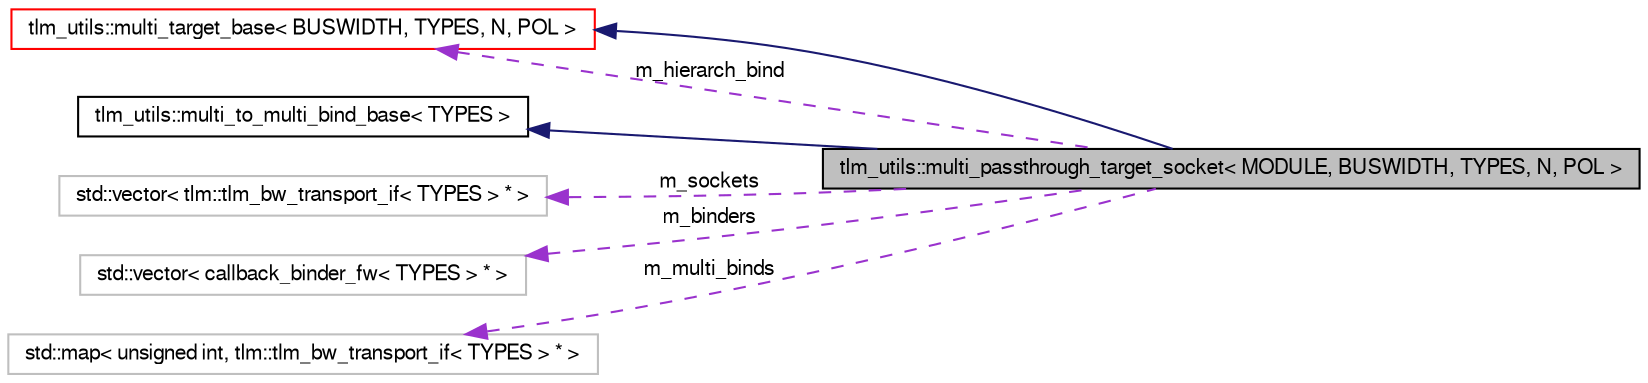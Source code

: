 digraph G
{
  edge [fontname="FreeSans",fontsize="10",labelfontname="FreeSans",labelfontsize="10"];
  node [fontname="FreeSans",fontsize="10",shape=record];
  rankdir=LR;
  Node1 [label="tlm_utils::multi_passthrough_target_socket\< MODULE, BUSWIDTH, TYPES, N, POL \>",height=0.2,width=0.4,color="black", fillcolor="grey75", style="filled" fontcolor="black"];
  Node2 -> Node1 [dir=back,color="midnightblue",fontsize="10",style="solid",fontname="FreeSans"];
  Node2 [label="tlm_utils::multi_target_base\< BUSWIDTH, TYPES, N, POL \>",height=0.2,width=0.4,color="red", fillcolor="white", style="filled",URL="$a00021.html"];
  Node3 -> Node1 [dir=back,color="midnightblue",fontsize="10",style="solid",fontname="FreeSans"];
  Node3 [label="tlm_utils::multi_to_multi_bind_base\< TYPES \>",height=0.2,width=0.4,color="black", fillcolor="white", style="filled",URL="$a00023.html"];
  Node2 -> Node1 [dir=back,color="darkorchid3",fontsize="10",style="dashed",label="m_hierarch_bind",fontname="FreeSans"];
  Node4 -> Node1 [dir=back,color="darkorchid3",fontsize="10",style="dashed",label="m_sockets",fontname="FreeSans"];
  Node4 [label="std::vector\< tlm::tlm_bw_transport_if\< TYPES \> * \>",height=0.2,width=0.4,color="grey75", fillcolor="white", style="filled"];
  Node5 -> Node1 [dir=back,color="darkorchid3",fontsize="10",style="dashed",label="m_binders",fontname="FreeSans"];
  Node5 [label="std::vector\< callback_binder_fw\< TYPES \> * \>",height=0.2,width=0.4,color="grey75", fillcolor="white", style="filled"];
  Node6 -> Node1 [dir=back,color="darkorchid3",fontsize="10",style="dashed",label="m_multi_binds",fontname="FreeSans"];
  Node6 [label="std::map\< unsigned int, tlm::tlm_bw_transport_if\< TYPES \> * \>",height=0.2,width=0.4,color="grey75", fillcolor="white", style="filled"];
}
